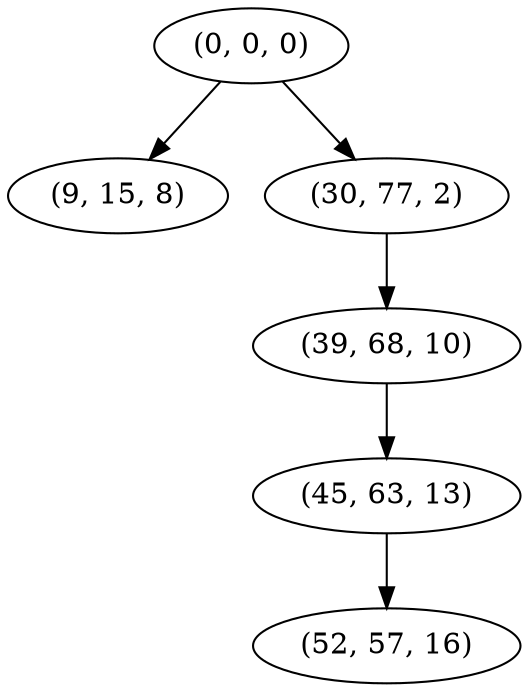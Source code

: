 digraph tree {
    "(0, 0, 0)";
    "(9, 15, 8)";
    "(30, 77, 2)";
    "(39, 68, 10)";
    "(45, 63, 13)";
    "(52, 57, 16)";
    "(0, 0, 0)" -> "(9, 15, 8)";
    "(0, 0, 0)" -> "(30, 77, 2)";
    "(30, 77, 2)" -> "(39, 68, 10)";
    "(39, 68, 10)" -> "(45, 63, 13)";
    "(45, 63, 13)" -> "(52, 57, 16)";
}

